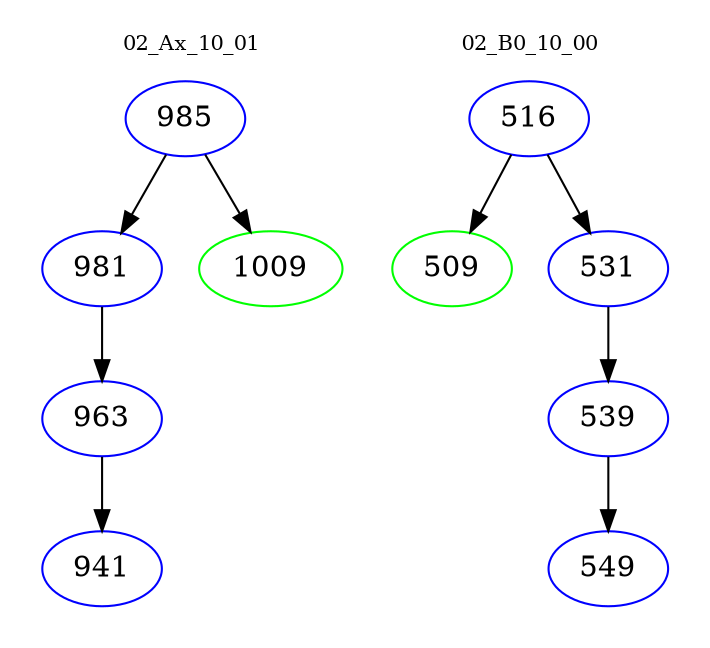 digraph{
subgraph cluster_0 {
color = white
label = "02_Ax_10_01";
fontsize=10;
T0_985 [label="985", color="blue"]
T0_985 -> T0_981 [color="black"]
T0_981 [label="981", color="blue"]
T0_981 -> T0_963 [color="black"]
T0_963 [label="963", color="blue"]
T0_963 -> T0_941 [color="black"]
T0_941 [label="941", color="blue"]
T0_985 -> T0_1009 [color="black"]
T0_1009 [label="1009", color="green"]
}
subgraph cluster_1 {
color = white
label = "02_B0_10_00";
fontsize=10;
T1_516 [label="516", color="blue"]
T1_516 -> T1_509 [color="black"]
T1_509 [label="509", color="green"]
T1_516 -> T1_531 [color="black"]
T1_531 [label="531", color="blue"]
T1_531 -> T1_539 [color="black"]
T1_539 [label="539", color="blue"]
T1_539 -> T1_549 [color="black"]
T1_549 [label="549", color="blue"]
}
}
